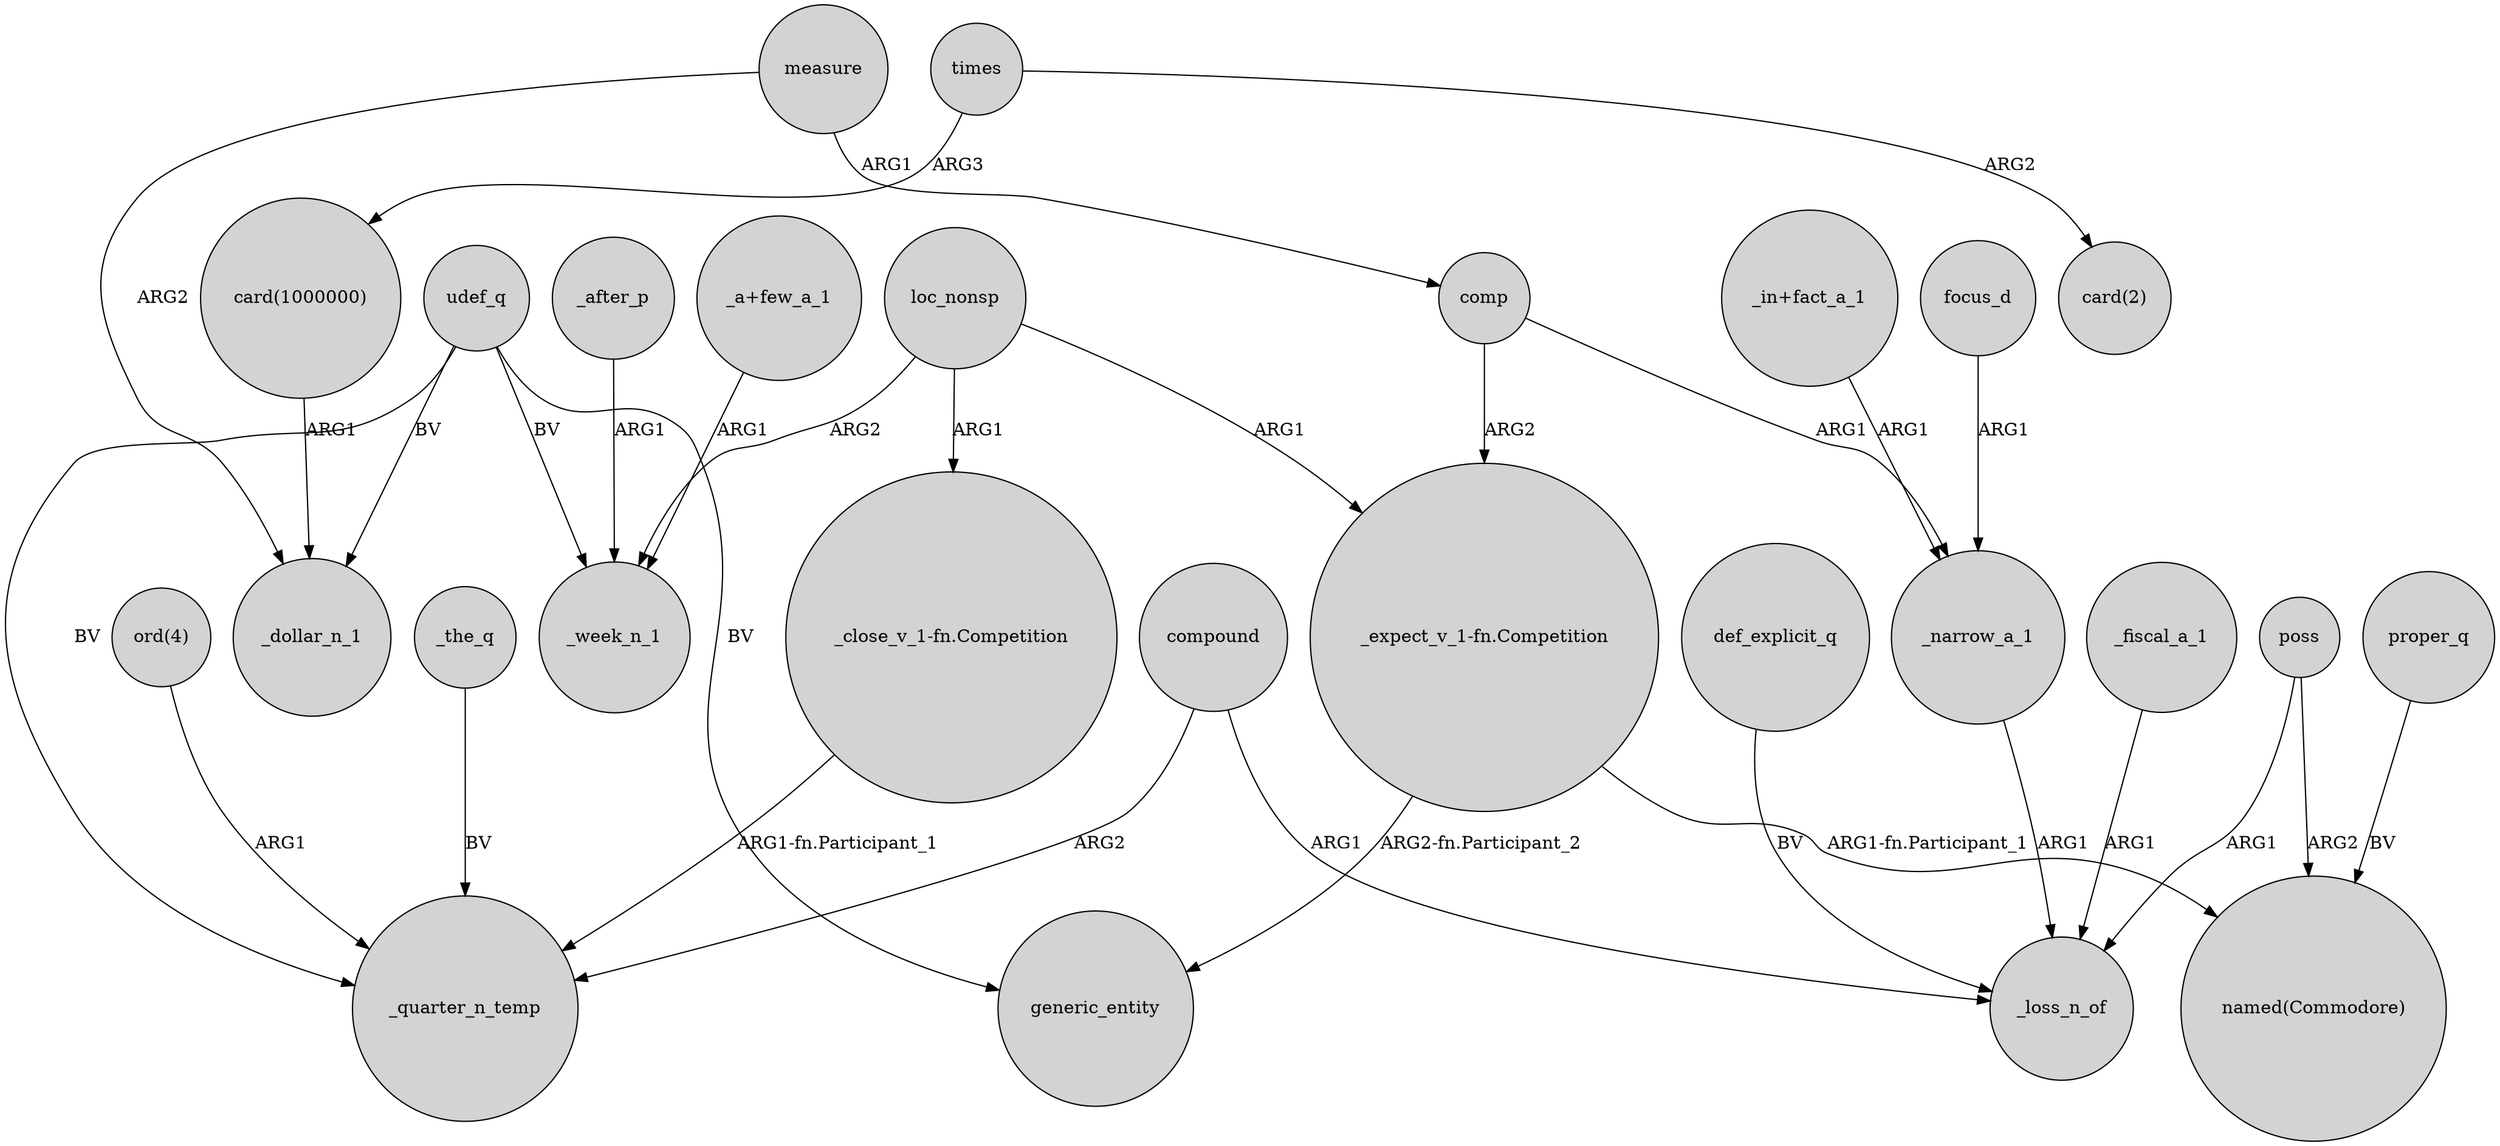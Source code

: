 digraph {
	node [shape=circle style=filled]
	comp -> "_expect_v_1-fn.Competition" [label=ARG2]
	"_close_v_1-fn.Competition" -> _quarter_n_temp [label="ARG1-fn.Participant_1"]
	"_expect_v_1-fn.Competition" -> generic_entity [label="ARG2-fn.Participant_2"]
	loc_nonsp -> "_close_v_1-fn.Competition" [label=ARG1]
	_narrow_a_1 -> _loss_n_of [label=ARG1]
	def_explicit_q -> _loss_n_of [label=BV]
	loc_nonsp -> "_expect_v_1-fn.Competition" [label=ARG1]
	_the_q -> _quarter_n_temp [label=BV]
	times -> "card(1000000)" [label=ARG3]
	loc_nonsp -> _week_n_1 [label=ARG2]
	udef_q -> generic_entity [label=BV]
	proper_q -> "named(Commodore)" [label=BV]
	udef_q -> _week_n_1 [label=BV]
	"_in+fact_a_1" -> _narrow_a_1 [label=ARG1]
	compound -> _loss_n_of [label=ARG1]
	compound -> _quarter_n_temp [label=ARG2]
	focus_d -> _narrow_a_1 [label=ARG1]
	udef_q -> _dollar_n_1 [label=BV]
	_fiscal_a_1 -> _loss_n_of [label=ARG1]
	"card(1000000)" -> _dollar_n_1 [label=ARG1]
	_after_p -> _week_n_1 [label=ARG1]
	"ord(4)" -> _quarter_n_temp [label=ARG1]
	"_a+few_a_1" -> _week_n_1 [label=ARG1]
	measure -> comp [label=ARG1]
	measure -> _dollar_n_1 [label=ARG2]
	poss -> "named(Commodore)" [label=ARG2]
	udef_q -> _quarter_n_temp [label=BV]
	"_expect_v_1-fn.Competition" -> "named(Commodore)" [label="ARG1-fn.Participant_1"]
	comp -> _narrow_a_1 [label=ARG1]
	poss -> _loss_n_of [label=ARG1]
	times -> "card(2)" [label=ARG2]
}
